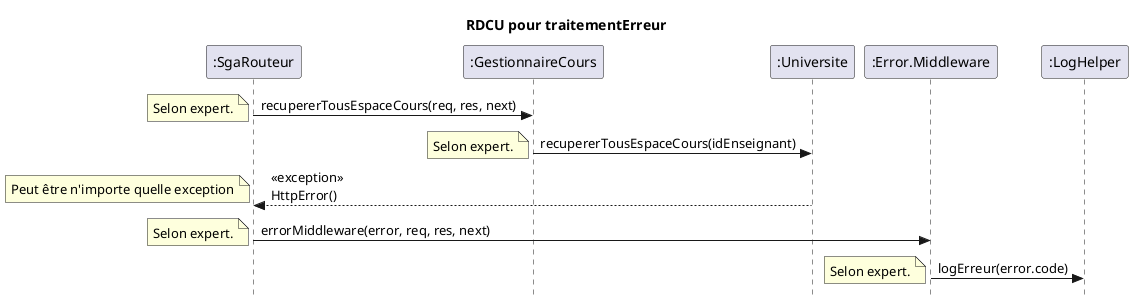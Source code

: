 @startuml traitementErreur
skinparam style strictuml
skinparam defaultfontname Verdana
title RDCU pour traitementErreur
participant ":SgaRouteur" as routeur
participant ":GestionnaireCours" as gestionnaire
participant ":Universite" as universite
participant ":Error.Middleware" as erreur
participant ":LogHelper" as helper

routeur -> gestionnaire : recupererTousEspaceCours(req, res, next)
note left : Selon expert.
gestionnaire -> universite : recupererTousEspaceCours(idEnseignant)
note left : Selon expert.
universite --> routeur : <<exception>>\nHttpError()
note left : Peut être n'importe quelle exception
routeur -> erreur : errorMiddleware(error, req, res, next)
note left : Selon expert.
erreur -> helper : logErreur(error.code)
note left : Selon expert.
@enduml